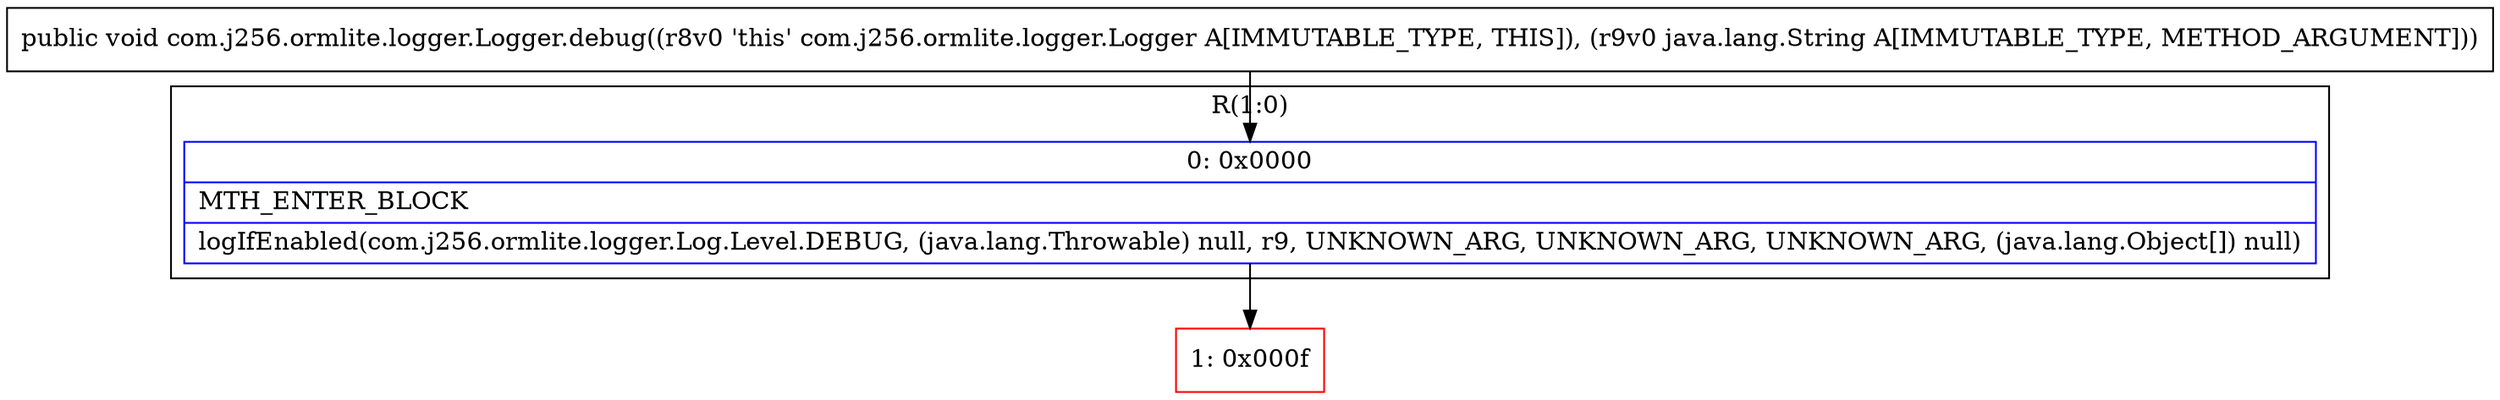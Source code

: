 digraph "CFG forcom.j256.ormlite.logger.Logger.debug(Ljava\/lang\/String;)V" {
subgraph cluster_Region_1830952683 {
label = "R(1:0)";
node [shape=record,color=blue];
Node_0 [shape=record,label="{0\:\ 0x0000|MTH_ENTER_BLOCK\l|logIfEnabled(com.j256.ormlite.logger.Log.Level.DEBUG, (java.lang.Throwable) null, r9, UNKNOWN_ARG, UNKNOWN_ARG, UNKNOWN_ARG, (java.lang.Object[]) null)\l}"];
}
Node_1 [shape=record,color=red,label="{1\:\ 0x000f}"];
MethodNode[shape=record,label="{public void com.j256.ormlite.logger.Logger.debug((r8v0 'this' com.j256.ormlite.logger.Logger A[IMMUTABLE_TYPE, THIS]), (r9v0 java.lang.String A[IMMUTABLE_TYPE, METHOD_ARGUMENT])) }"];
MethodNode -> Node_0;
Node_0 -> Node_1;
}

